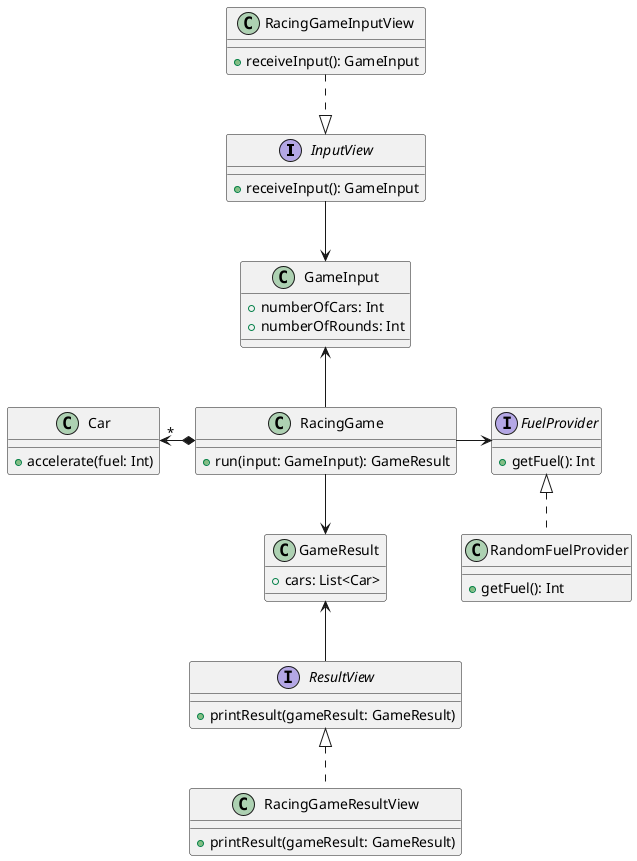 @startuml

interface InputView {
+ receiveInput(): GameInput
}

class RacingGameInputView {
+ receiveInput(): GameInput
}

class GameInput {
+ numberOfCars: Int
+ numberOfRounds: Int
}

interface ResultView {
+ printResult(gameResult: GameResult)
}

class RacingGameResultView implements ResultView {
+ printResult(gameResult: GameResult)
}

class GameResult {
+ cars: List<Car>
}

interface FuelProvider {
+ getFuel(): Int
}

class RandomFuelProvider implements FuelProvider {
+ getFuel(): Int
}

class Car {
+ accelerate(fuel: Int)
}

class RacingGame {
+ run(input: GameInput): GameResult
}

RacingGame *-left-> "*" Car
RacingGame -> FuelProvider
RacingGame -up-> GameInput
RacingGameInputView ..|> InputView
InputView -down-> GameInput
RacingGame -down-> GameResult
ResultView -up-> GameResult

@enduml